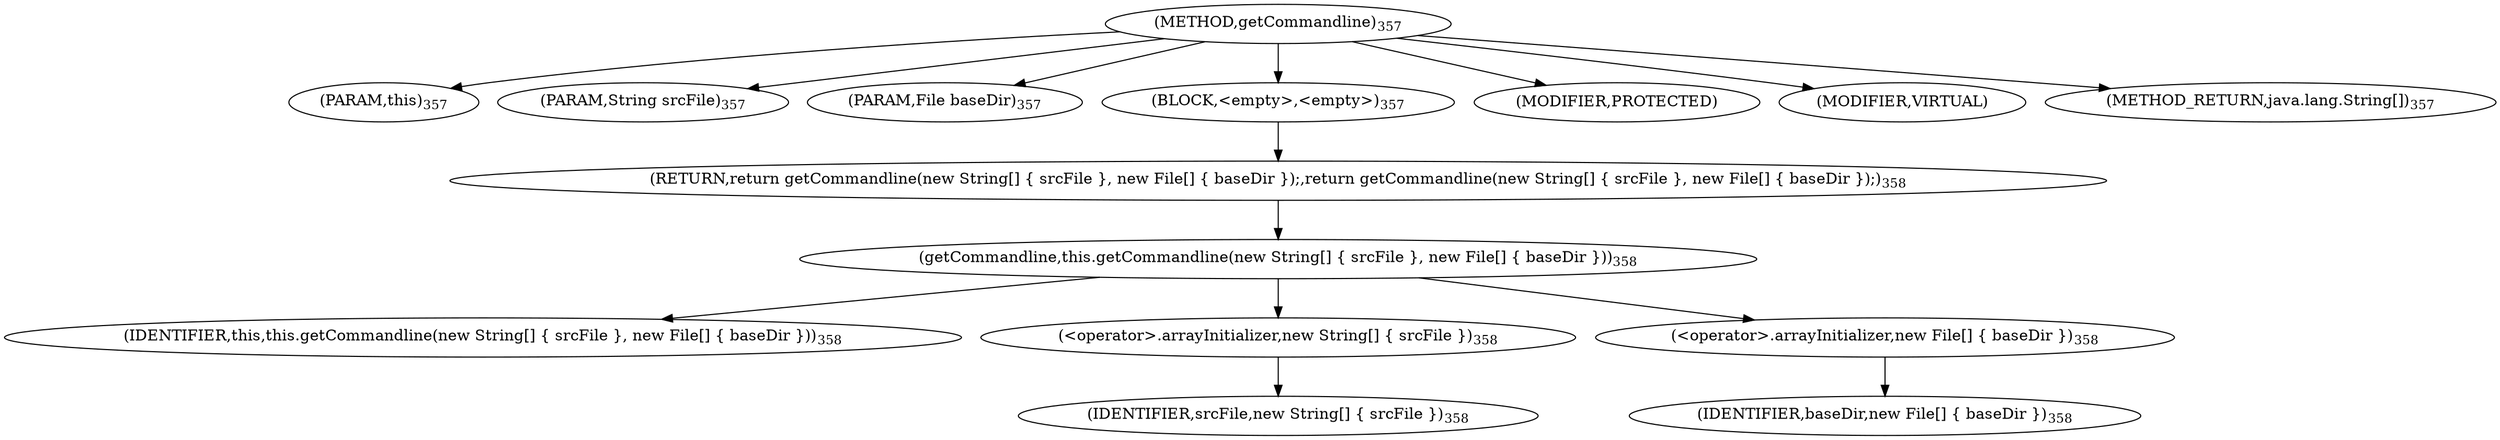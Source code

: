 digraph "getCommandline" {  
"937" [label = <(METHOD,getCommandline)<SUB>357</SUB>> ]
"31" [label = <(PARAM,this)<SUB>357</SUB>> ]
"938" [label = <(PARAM,String srcFile)<SUB>357</SUB>> ]
"939" [label = <(PARAM,File baseDir)<SUB>357</SUB>> ]
"940" [label = <(BLOCK,&lt;empty&gt;,&lt;empty&gt;)<SUB>357</SUB>> ]
"941" [label = <(RETURN,return getCommandline(new String[] { srcFile }, new File[] { baseDir });,return getCommandline(new String[] { srcFile }, new File[] { baseDir });)<SUB>358</SUB>> ]
"942" [label = <(getCommandline,this.getCommandline(new String[] { srcFile }, new File[] { baseDir }))<SUB>358</SUB>> ]
"30" [label = <(IDENTIFIER,this,this.getCommandline(new String[] { srcFile }, new File[] { baseDir }))<SUB>358</SUB>> ]
"943" [label = <(&lt;operator&gt;.arrayInitializer,new String[] { srcFile })<SUB>358</SUB>> ]
"944" [label = <(IDENTIFIER,srcFile,new String[] { srcFile })<SUB>358</SUB>> ]
"945" [label = <(&lt;operator&gt;.arrayInitializer,new File[] { baseDir })<SUB>358</SUB>> ]
"946" [label = <(IDENTIFIER,baseDir,new File[] { baseDir })<SUB>358</SUB>> ]
"947" [label = <(MODIFIER,PROTECTED)> ]
"948" [label = <(MODIFIER,VIRTUAL)> ]
"949" [label = <(METHOD_RETURN,java.lang.String[])<SUB>357</SUB>> ]
  "937" -> "31" 
  "937" -> "938" 
  "937" -> "939" 
  "937" -> "940" 
  "937" -> "947" 
  "937" -> "948" 
  "937" -> "949" 
  "940" -> "941" 
  "941" -> "942" 
  "942" -> "30" 
  "942" -> "943" 
  "942" -> "945" 
  "943" -> "944" 
  "945" -> "946" 
}
